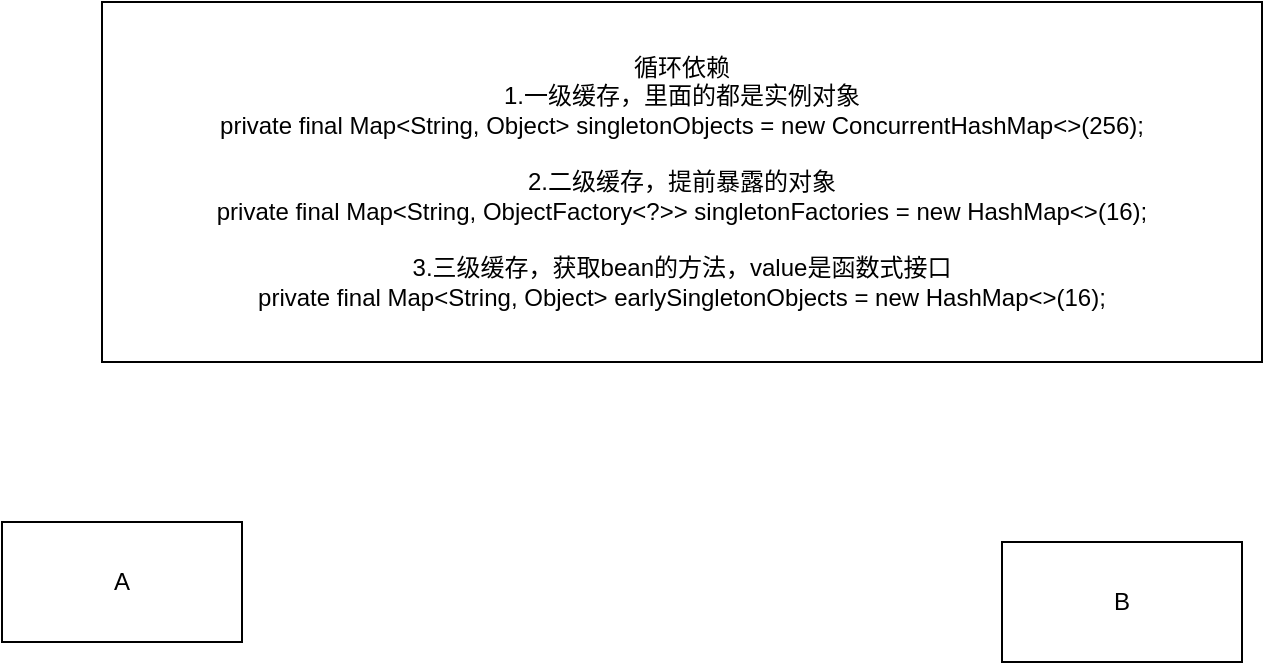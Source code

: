 <mxfile version="14.2.4" type="github">
  <diagram id="SGP0-K7Ieo4u0JSzEDuj" name="Page-1">
    <mxGraphModel dx="1422" dy="762" grid="1" gridSize="10" guides="1" tooltips="1" connect="1" arrows="1" fold="1" page="1" pageScale="1" pageWidth="827" pageHeight="1169" math="0" shadow="0">
      <root>
        <mxCell id="0" />
        <mxCell id="1" parent="0" />
        <mxCell id="GWbPV3JY_pYgFVm3MeyI-1" value="循环依赖&lt;br&gt;1.一级缓存，里面的都是实例对象&lt;br&gt;&lt;div&gt;private final Map&amp;lt;String, Object&amp;gt; singletonObjects = new ConcurrentHashMap&amp;lt;&amp;gt;(256);&lt;/div&gt;&lt;div&gt;&lt;br&gt;&lt;/div&gt;&lt;div&gt;2.二级缓存，提前暴露的对象&lt;/div&gt;&lt;div&gt;&lt;span&gt;	&lt;/span&gt;private final Map&amp;lt;String, ObjectFactory&amp;lt;?&amp;gt;&amp;gt; singletonFactories = new HashMap&amp;lt;&amp;gt;(16);&lt;/div&gt;&lt;div&gt;&lt;br&gt;&lt;/div&gt;&lt;div&gt;3.三级缓存，获取bean的方法，value是函数式接口&lt;/div&gt;&lt;div&gt;&lt;span&gt;	&lt;/span&gt;private final Map&amp;lt;String, Object&amp;gt; earlySingletonObjects = new HashMap&amp;lt;&amp;gt;(16);&lt;/div&gt;" style="rounded=0;whiteSpace=wrap;html=1;" vertex="1" parent="1">
          <mxGeometry x="180" y="30" width="580" height="180" as="geometry" />
        </mxCell>
        <mxCell id="GWbPV3JY_pYgFVm3MeyI-2" value="A" style="rounded=0;whiteSpace=wrap;html=1;" vertex="1" parent="1">
          <mxGeometry x="130" y="290" width="120" height="60" as="geometry" />
        </mxCell>
        <mxCell id="GWbPV3JY_pYgFVm3MeyI-3" value="B" style="rounded=0;whiteSpace=wrap;html=1;" vertex="1" parent="1">
          <mxGeometry x="630" y="300" width="120" height="60" as="geometry" />
        </mxCell>
      </root>
    </mxGraphModel>
  </diagram>
</mxfile>
